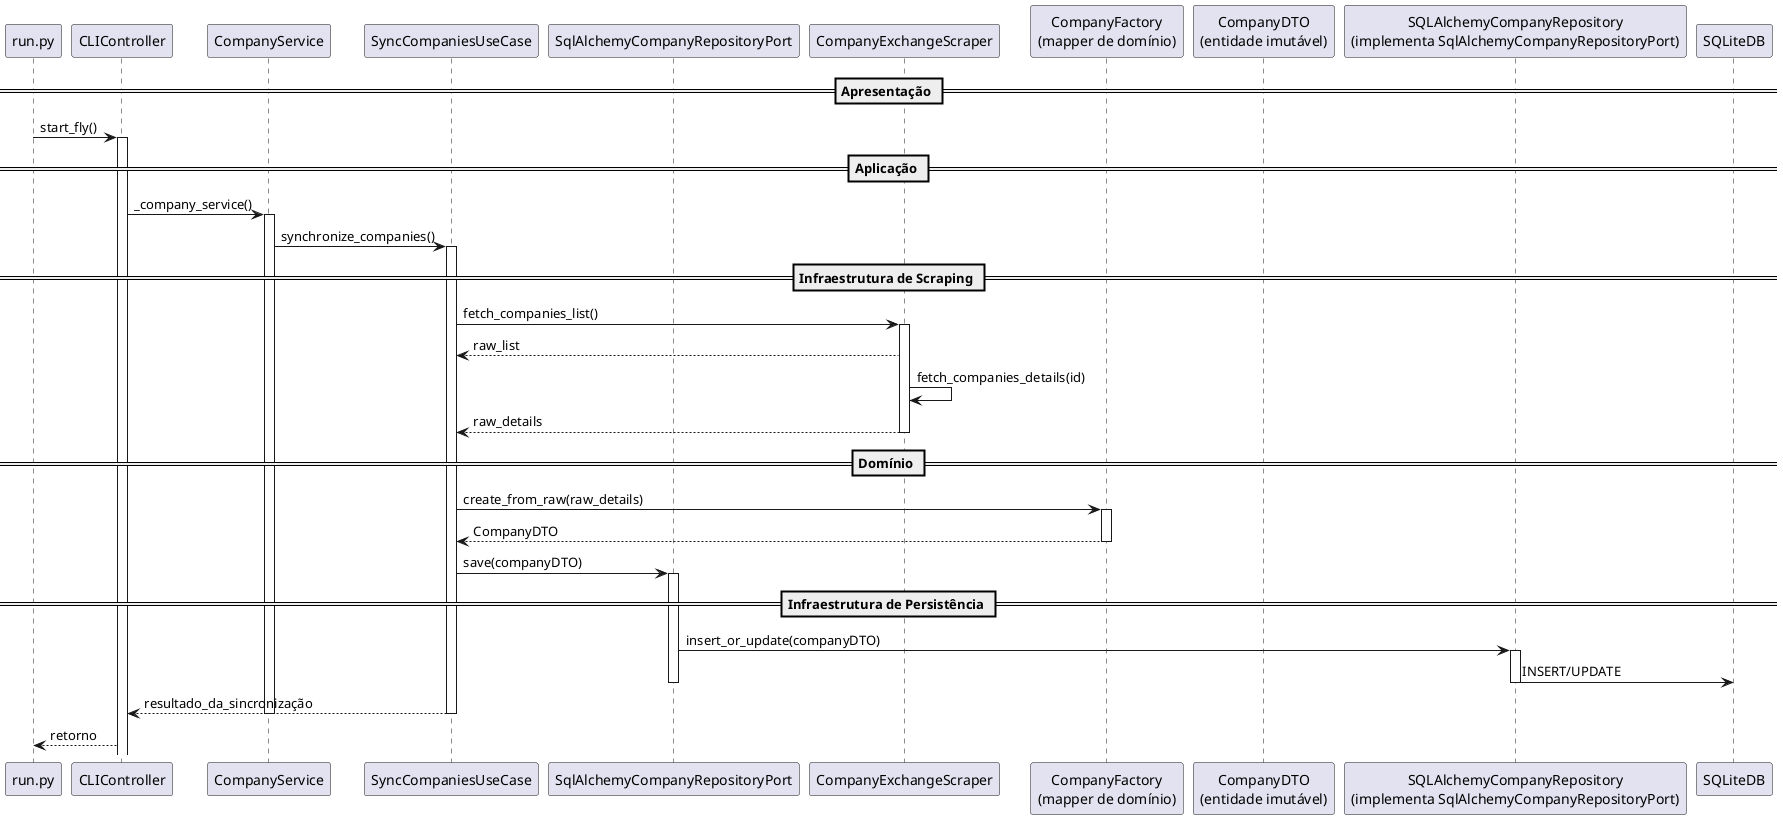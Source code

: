 @startuml
skinparam packageStyle rectangle

== Apresentação ==
participant "run.py" as RUN
participant "CLIController" as CLI

RUN -> CLI : start_fly()
activate CLI

== Aplicação ==
participant "CompanyService" as CS
participant "SyncCompaniesUseCase" as SCUC
participant "SqlAlchemyCompanyRepositoryPort" as CRP

CLI -> CS : _company_service()
activate CS
CS -> SCUC : synchronize_companies()
activate SCUC

== Infraestrutura de Scraping ==
participant "CompanyExchangeScraper" as SCR

SCUC -> SCR : fetch_companies_list()
activate SCR
SCR --> SCUC : raw_list
SCR -> SCR : fetch_companies_details(id)
SCR --> SCUC : raw_details
deactivate SCR

== Domínio ==
participant "CompanyFactory\n(mapper de domínio)" as CF
participant "CompanyDTO\n(entidade imutável)" as CD

SCUC -> CF : create_from_raw(raw_details)
activate CF
CF --> SCUC : CompanyDTO
deactivate CF

SCUC -> CRP : save(companyDTO)
activate CRP

== Infraestrutura de Persistência ==
participant "SQLAlchemyCompanyRepository\n(implementa SqlAlchemyCompanyRepositoryPort)" as SCRepo
participant "SQLiteDB" as DB

CRP -> SCRepo : insert_or_update(companyDTO)
activate SCRepo
SCRepo -> DB : INSERT/UPDATE
deactivate SCRepo
deactivate CRP

SCUC --> CLI : resultado_da_sincronização
deactivate SCUC
deactivate CS
CLI --> RUN : retorno
@enduml